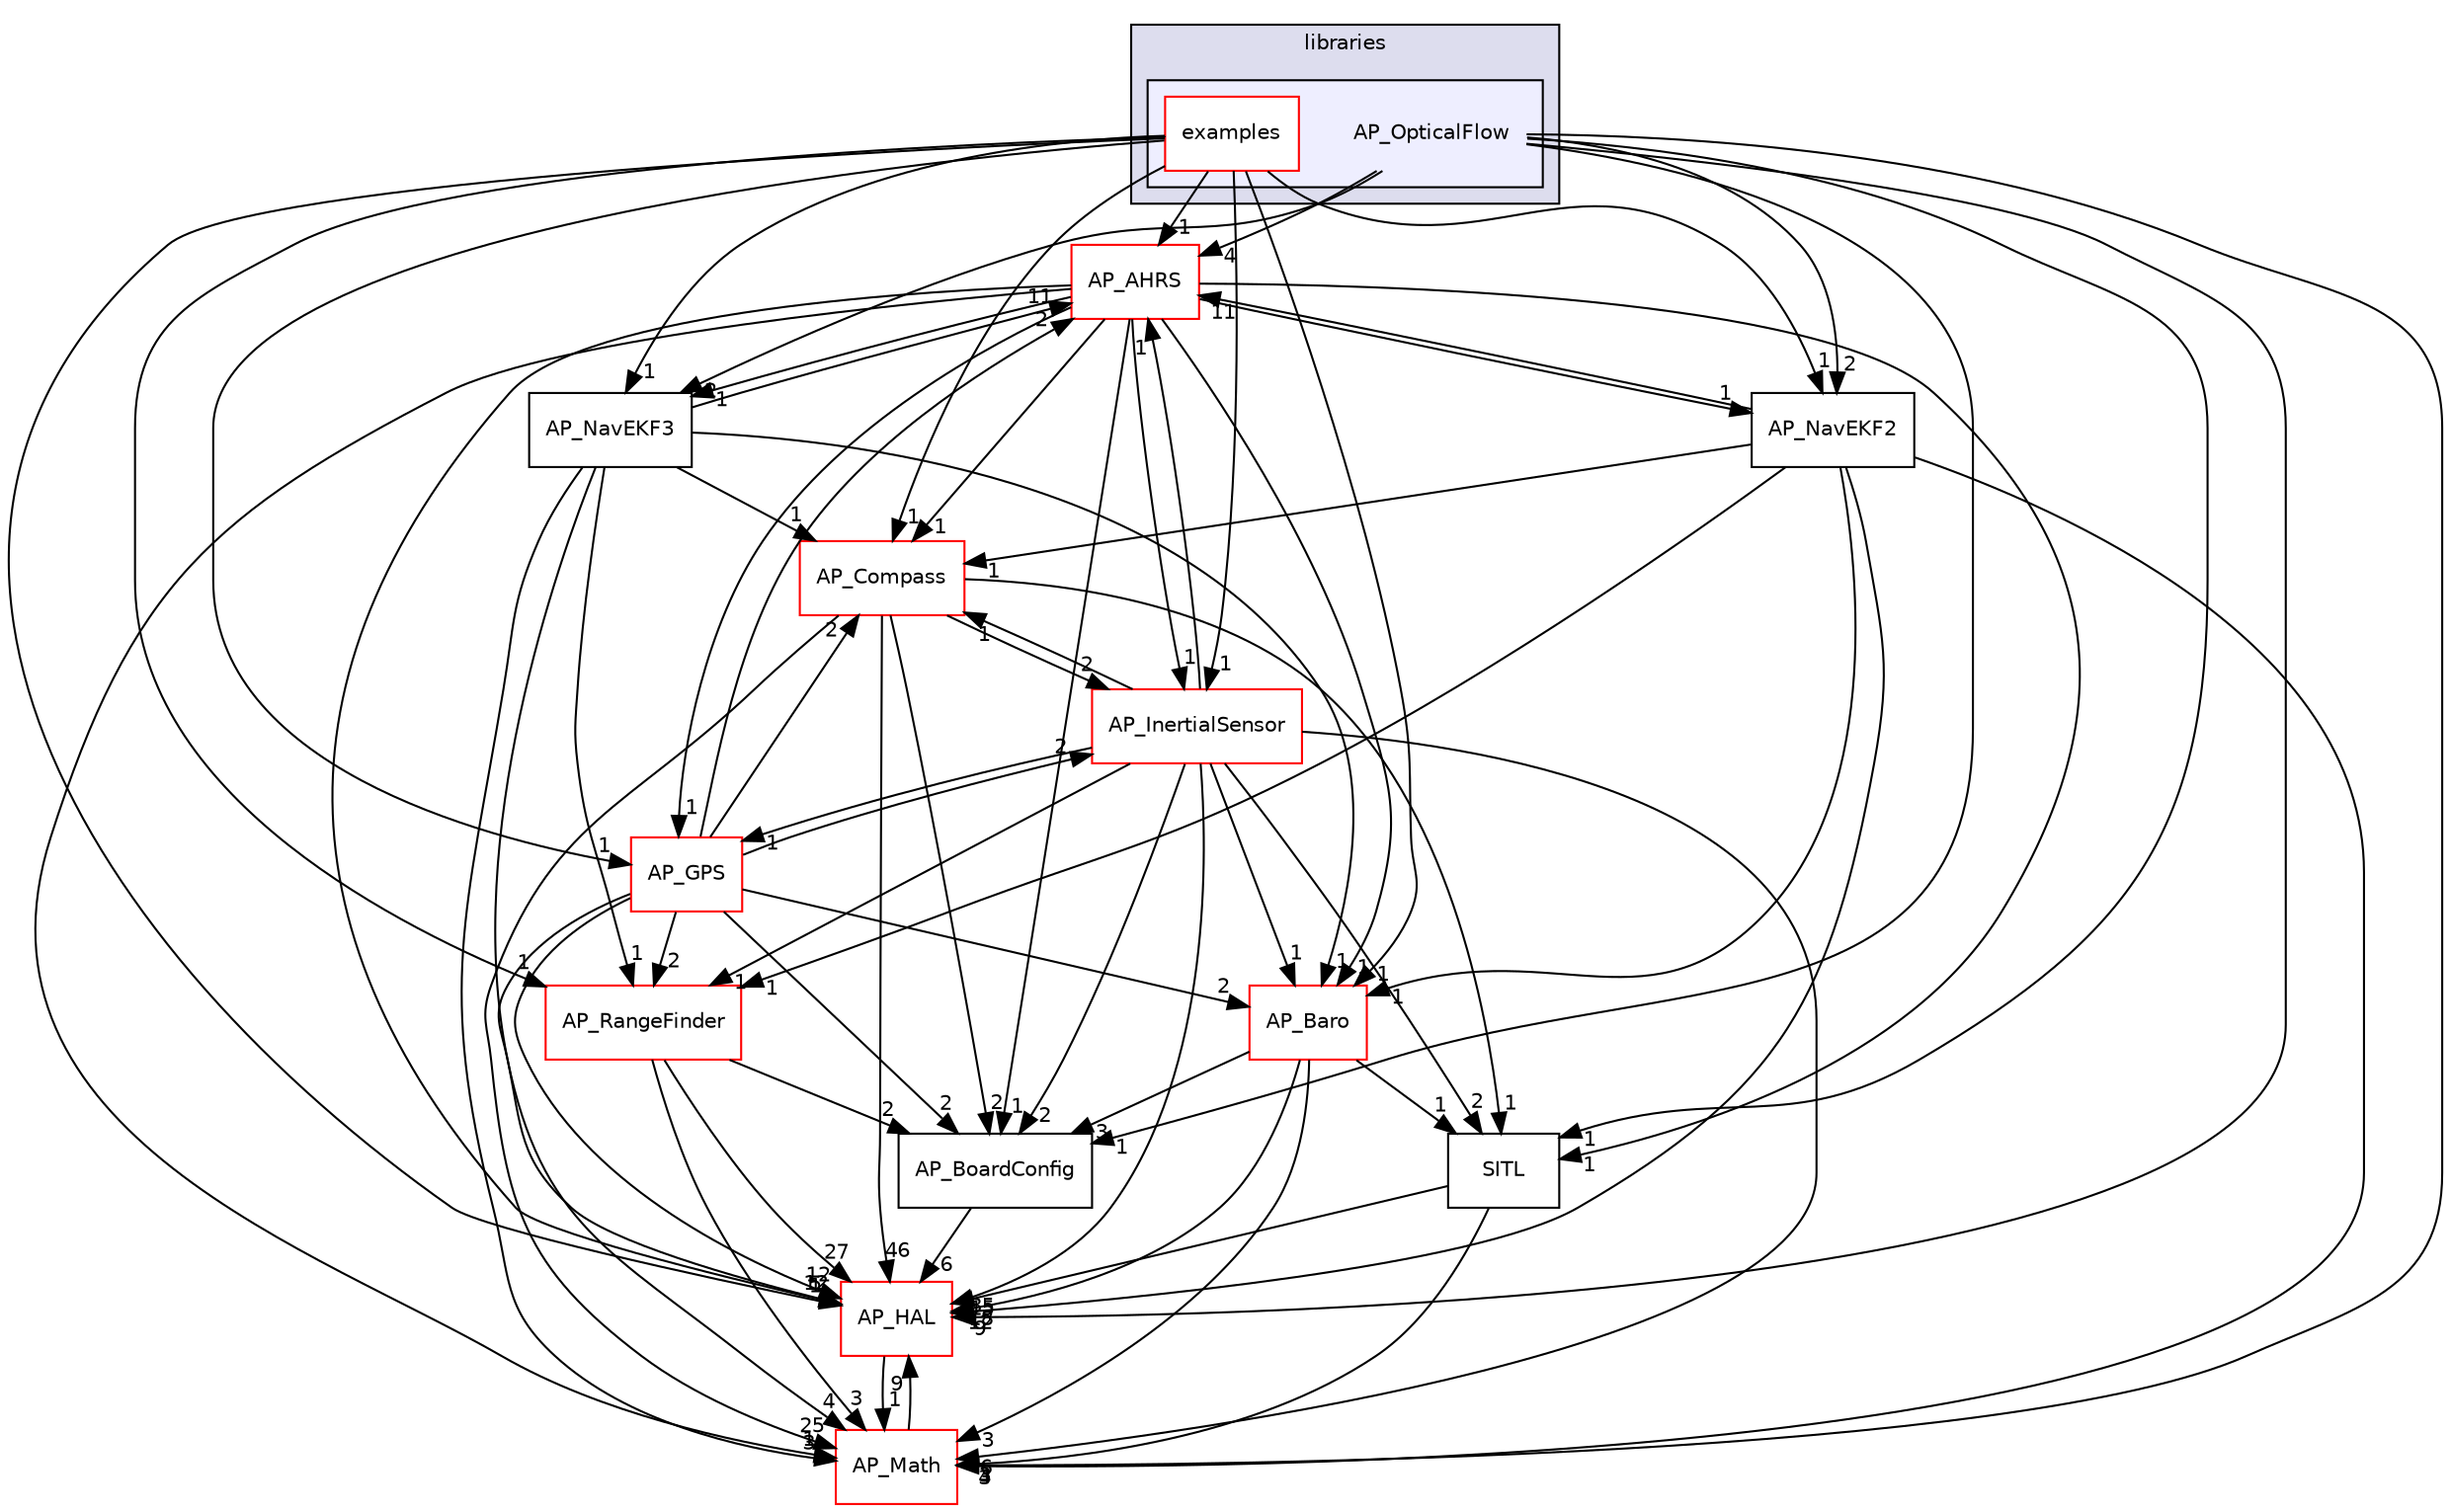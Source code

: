 digraph "libraries/AP_OpticalFlow" {
  compound=true
  node [ fontsize="10", fontname="Helvetica"];
  edge [ labelfontsize="10", labelfontname="Helvetica"];
  subgraph clusterdir_bc0718b08fb2015b8e59c47b2805f60c {
    graph [ bgcolor="#ddddee", pencolor="black", label="libraries" fontname="Helvetica", fontsize="10", URL="dir_bc0718b08fb2015b8e59c47b2805f60c.html"]
  subgraph clusterdir_6c4ef2a31b08355adc4e8d4f9fa3c625 {
    graph [ bgcolor="#eeeeff", pencolor="black", label="" URL="dir_6c4ef2a31b08355adc4e8d4f9fa3c625.html"];
    dir_6c4ef2a31b08355adc4e8d4f9fa3c625 [shape=plaintext label="AP_OpticalFlow"];
    dir_3e823aabb1563da21ff5a1277dd12e26 [shape=box label="examples" color="red" fillcolor="white" style="filled" URL="dir_3e823aabb1563da21ff5a1277dd12e26.html"];
  }
  }
  dir_85ad937bf7c11de5c2907a482c9c56bd [shape=box label="AP_AHRS" fillcolor="white" style="filled" color="red" URL="dir_85ad937bf7c11de5c2907a482c9c56bd.html"];
  dir_1cbc10423b2512b31103883361e0123b [shape=box label="AP_HAL" fillcolor="white" style="filled" color="red" URL="dir_1cbc10423b2512b31103883361e0123b.html"];
  dir_be7d8c815974726f2830f0fa14d80621 [shape=box label="AP_NavEKF3" URL="dir_be7d8c815974726f2830f0fa14d80621.html"];
  dir_f8d151dc119ef4d37afa003c944b490a [shape=box label="AP_InertialSensor" fillcolor="white" style="filled" color="red" URL="dir_f8d151dc119ef4d37afa003c944b490a.html"];
  dir_dc27bcd5d3e114c391ea7ea0e777b78e [shape=box label="AP_GPS" fillcolor="white" style="filled" color="red" URL="dir_dc27bcd5d3e114c391ea7ea0e777b78e.html"];
  dir_65717d02e6482fd400ba81c154f53df4 [shape=box label="AP_Compass" fillcolor="white" style="filled" color="red" URL="dir_65717d02e6482fd400ba81c154f53df4.html"];
  dir_13eab70ce57f7c32b503e967c08f6d3d [shape=box label="SITL" URL="dir_13eab70ce57f7c32b503e967c08f6d3d.html"];
  dir_2db31eccffaa5186f16f2cc3bf0c362d [shape=box label="AP_RangeFinder" fillcolor="white" style="filled" color="red" URL="dir_2db31eccffaa5186f16f2cc3bf0c362d.html"];
  dir_93fb9127672489656ce87df72f6e986d [shape=box label="AP_Math" fillcolor="white" style="filled" color="red" URL="dir_93fb9127672489656ce87df72f6e986d.html"];
  dir_7db4a971a8c593e04169c3b474b45b25 [shape=box label="AP_Baro" fillcolor="white" style="filled" color="red" URL="dir_7db4a971a8c593e04169c3b474b45b25.html"];
  dir_30f1dfa80a719733e6e74d74b0ee38c1 [shape=box label="AP_BoardConfig" URL="dir_30f1dfa80a719733e6e74d74b0ee38c1.html"];
  dir_3d64b9b1d29754754bebf8508cdc1a1e [shape=box label="AP_NavEKF2" URL="dir_3d64b9b1d29754754bebf8508cdc1a1e.html"];
  dir_85ad937bf7c11de5c2907a482c9c56bd->dir_1cbc10423b2512b31103883361e0123b [headlabel="5", labeldistance=1.5 headhref="dir_000015_000057.html"];
  dir_85ad937bf7c11de5c2907a482c9c56bd->dir_be7d8c815974726f2830f0fa14d80621 [headlabel="1", labeldistance=1.5 headhref="dir_000015_000125.html"];
  dir_85ad937bf7c11de5c2907a482c9c56bd->dir_f8d151dc119ef4d37afa003c944b490a [headlabel="1", labeldistance=1.5 headhref="dir_000015_000088.html"];
  dir_85ad937bf7c11de5c2907a482c9c56bd->dir_dc27bcd5d3e114c391ea7ea0e777b78e [headlabel="1", labeldistance=1.5 headhref="dir_000015_000051.html"];
  dir_85ad937bf7c11de5c2907a482c9c56bd->dir_65717d02e6482fd400ba81c154f53df4 [headlabel="1", labeldistance=1.5 headhref="dir_000015_000041.html"];
  dir_85ad937bf7c11de5c2907a482c9c56bd->dir_13eab70ce57f7c32b503e967c08f6d3d [headlabel="1", labeldistance=1.5 headhref="dir_000015_000189.html"];
  dir_85ad937bf7c11de5c2907a482c9c56bd->dir_93fb9127672489656ce87df72f6e986d [headlabel="1", labeldistance=1.5 headhref="dir_000015_000098.html"];
  dir_85ad937bf7c11de5c2907a482c9c56bd->dir_7db4a971a8c593e04169c3b474b45b25 [headlabel="1", labeldistance=1.5 headhref="dir_000015_000023.html"];
  dir_85ad937bf7c11de5c2907a482c9c56bd->dir_30f1dfa80a719733e6e74d74b0ee38c1 [headlabel="1", labeldistance=1.5 headhref="dir_000015_000032.html"];
  dir_85ad937bf7c11de5c2907a482c9c56bd->dir_3d64b9b1d29754754bebf8508cdc1a1e [headlabel="1", labeldistance=1.5 headhref="dir_000015_000124.html"];
  dir_6c4ef2a31b08355adc4e8d4f9fa3c625->dir_85ad937bf7c11de5c2907a482c9c56bd [headlabel="4", labeldistance=1.5 headhref="dir_000074_000015.html"];
  dir_6c4ef2a31b08355adc4e8d4f9fa3c625->dir_1cbc10423b2512b31103883361e0123b [headlabel="9", labeldistance=1.5 headhref="dir_000074_000057.html"];
  dir_6c4ef2a31b08355adc4e8d4f9fa3c625->dir_be7d8c815974726f2830f0fa14d80621 [headlabel="2", labeldistance=1.5 headhref="dir_000074_000125.html"];
  dir_6c4ef2a31b08355adc4e8d4f9fa3c625->dir_13eab70ce57f7c32b503e967c08f6d3d [headlabel="1", labeldistance=1.5 headhref="dir_000074_000189.html"];
  dir_6c4ef2a31b08355adc4e8d4f9fa3c625->dir_93fb9127672489656ce87df72f6e986d [headlabel="4", labeldistance=1.5 headhref="dir_000074_000098.html"];
  dir_6c4ef2a31b08355adc4e8d4f9fa3c625->dir_30f1dfa80a719733e6e74d74b0ee38c1 [headlabel="1", labeldistance=1.5 headhref="dir_000074_000032.html"];
  dir_6c4ef2a31b08355adc4e8d4f9fa3c625->dir_3d64b9b1d29754754bebf8508cdc1a1e [headlabel="2", labeldistance=1.5 headhref="dir_000074_000124.html"];
  dir_1cbc10423b2512b31103883361e0123b->dir_93fb9127672489656ce87df72f6e986d [headlabel="1", labeldistance=1.5 headhref="dir_000057_000098.html"];
  dir_be7d8c815974726f2830f0fa14d80621->dir_85ad937bf7c11de5c2907a482c9c56bd [headlabel="11", labeldistance=1.5 headhref="dir_000125_000015.html"];
  dir_be7d8c815974726f2830f0fa14d80621->dir_1cbc10423b2512b31103883361e0123b [headlabel="12", labeldistance=1.5 headhref="dir_000125_000057.html"];
  dir_be7d8c815974726f2830f0fa14d80621->dir_65717d02e6482fd400ba81c154f53df4 [headlabel="1", labeldistance=1.5 headhref="dir_000125_000041.html"];
  dir_be7d8c815974726f2830f0fa14d80621->dir_2db31eccffaa5186f16f2cc3bf0c362d [headlabel="1", labeldistance=1.5 headhref="dir_000125_000140.html"];
  dir_be7d8c815974726f2830f0fa14d80621->dir_93fb9127672489656ce87df72f6e986d [headlabel="3", labeldistance=1.5 headhref="dir_000125_000098.html"];
  dir_be7d8c815974726f2830f0fa14d80621->dir_7db4a971a8c593e04169c3b474b45b25 [headlabel="1", labeldistance=1.5 headhref="dir_000125_000023.html"];
  dir_3e823aabb1563da21ff5a1277dd12e26->dir_85ad937bf7c11de5c2907a482c9c56bd [headlabel="1", labeldistance=1.5 headhref="dir_000131_000015.html"];
  dir_3e823aabb1563da21ff5a1277dd12e26->dir_1cbc10423b2512b31103883361e0123b [headlabel="1", labeldistance=1.5 headhref="dir_000131_000057.html"];
  dir_3e823aabb1563da21ff5a1277dd12e26->dir_be7d8c815974726f2830f0fa14d80621 [headlabel="1", labeldistance=1.5 headhref="dir_000131_000125.html"];
  dir_3e823aabb1563da21ff5a1277dd12e26->dir_f8d151dc119ef4d37afa003c944b490a [headlabel="1", labeldistance=1.5 headhref="dir_000131_000088.html"];
  dir_3e823aabb1563da21ff5a1277dd12e26->dir_dc27bcd5d3e114c391ea7ea0e777b78e [headlabel="1", labeldistance=1.5 headhref="dir_000131_000051.html"];
  dir_3e823aabb1563da21ff5a1277dd12e26->dir_65717d02e6482fd400ba81c154f53df4 [headlabel="1", labeldistance=1.5 headhref="dir_000131_000041.html"];
  dir_3e823aabb1563da21ff5a1277dd12e26->dir_2db31eccffaa5186f16f2cc3bf0c362d [headlabel="1", labeldistance=1.5 headhref="dir_000131_000140.html"];
  dir_3e823aabb1563da21ff5a1277dd12e26->dir_7db4a971a8c593e04169c3b474b45b25 [headlabel="1", labeldistance=1.5 headhref="dir_000131_000023.html"];
  dir_3e823aabb1563da21ff5a1277dd12e26->dir_3d64b9b1d29754754bebf8508cdc1a1e [headlabel="1", labeldistance=1.5 headhref="dir_000131_000124.html"];
  dir_f8d151dc119ef4d37afa003c944b490a->dir_85ad937bf7c11de5c2907a482c9c56bd [headlabel="1", labeldistance=1.5 headhref="dir_000088_000015.html"];
  dir_f8d151dc119ef4d37afa003c944b490a->dir_1cbc10423b2512b31103883361e0123b [headlabel="35", labeldistance=1.5 headhref="dir_000088_000057.html"];
  dir_f8d151dc119ef4d37afa003c944b490a->dir_dc27bcd5d3e114c391ea7ea0e777b78e [headlabel="1", labeldistance=1.5 headhref="dir_000088_000051.html"];
  dir_f8d151dc119ef4d37afa003c944b490a->dir_65717d02e6482fd400ba81c154f53df4 [headlabel="1", labeldistance=1.5 headhref="dir_000088_000041.html"];
  dir_f8d151dc119ef4d37afa003c944b490a->dir_13eab70ce57f7c32b503e967c08f6d3d [headlabel="2", labeldistance=1.5 headhref="dir_000088_000189.html"];
  dir_f8d151dc119ef4d37afa003c944b490a->dir_2db31eccffaa5186f16f2cc3bf0c362d [headlabel="1", labeldistance=1.5 headhref="dir_000088_000140.html"];
  dir_f8d151dc119ef4d37afa003c944b490a->dir_93fb9127672489656ce87df72f6e986d [headlabel="6", labeldistance=1.5 headhref="dir_000088_000098.html"];
  dir_f8d151dc119ef4d37afa003c944b490a->dir_7db4a971a8c593e04169c3b474b45b25 [headlabel="1", labeldistance=1.5 headhref="dir_000088_000023.html"];
  dir_f8d151dc119ef4d37afa003c944b490a->dir_30f1dfa80a719733e6e74d74b0ee38c1 [headlabel="2", labeldistance=1.5 headhref="dir_000088_000032.html"];
  dir_dc27bcd5d3e114c391ea7ea0e777b78e->dir_85ad937bf7c11de5c2907a482c9c56bd [headlabel="2", labeldistance=1.5 headhref="dir_000051_000015.html"];
  dir_dc27bcd5d3e114c391ea7ea0e777b78e->dir_1cbc10423b2512b31103883361e0123b [headlabel="12", labeldistance=1.5 headhref="dir_000051_000057.html"];
  dir_dc27bcd5d3e114c391ea7ea0e777b78e->dir_f8d151dc119ef4d37afa003c944b490a [headlabel="2", labeldistance=1.5 headhref="dir_000051_000088.html"];
  dir_dc27bcd5d3e114c391ea7ea0e777b78e->dir_65717d02e6482fd400ba81c154f53df4 [headlabel="2", labeldistance=1.5 headhref="dir_000051_000041.html"];
  dir_dc27bcd5d3e114c391ea7ea0e777b78e->dir_2db31eccffaa5186f16f2cc3bf0c362d [headlabel="2", labeldistance=1.5 headhref="dir_000051_000140.html"];
  dir_dc27bcd5d3e114c391ea7ea0e777b78e->dir_93fb9127672489656ce87df72f6e986d [headlabel="4", labeldistance=1.5 headhref="dir_000051_000098.html"];
  dir_dc27bcd5d3e114c391ea7ea0e777b78e->dir_7db4a971a8c593e04169c3b474b45b25 [headlabel="2", labeldistance=1.5 headhref="dir_000051_000023.html"];
  dir_dc27bcd5d3e114c391ea7ea0e777b78e->dir_30f1dfa80a719733e6e74d74b0ee38c1 [headlabel="2", labeldistance=1.5 headhref="dir_000051_000032.html"];
  dir_65717d02e6482fd400ba81c154f53df4->dir_1cbc10423b2512b31103883361e0123b [headlabel="46", labeldistance=1.5 headhref="dir_000041_000057.html"];
  dir_65717d02e6482fd400ba81c154f53df4->dir_f8d151dc119ef4d37afa003c944b490a [headlabel="2", labeldistance=1.5 headhref="dir_000041_000088.html"];
  dir_65717d02e6482fd400ba81c154f53df4->dir_13eab70ce57f7c32b503e967c08f6d3d [headlabel="1", labeldistance=1.5 headhref="dir_000041_000189.html"];
  dir_65717d02e6482fd400ba81c154f53df4->dir_93fb9127672489656ce87df72f6e986d [headlabel="25", labeldistance=1.5 headhref="dir_000041_000098.html"];
  dir_65717d02e6482fd400ba81c154f53df4->dir_30f1dfa80a719733e6e74d74b0ee38c1 [headlabel="2", labeldistance=1.5 headhref="dir_000041_000032.html"];
  dir_13eab70ce57f7c32b503e967c08f6d3d->dir_1cbc10423b2512b31103883361e0123b [headlabel="15", labeldistance=1.5 headhref="dir_000189_000057.html"];
  dir_13eab70ce57f7c32b503e967c08f6d3d->dir_93fb9127672489656ce87df72f6e986d [headlabel="3", labeldistance=1.5 headhref="dir_000189_000098.html"];
  dir_2db31eccffaa5186f16f2cc3bf0c362d->dir_1cbc10423b2512b31103883361e0123b [headlabel="27", labeldistance=1.5 headhref="dir_000140_000057.html"];
  dir_2db31eccffaa5186f16f2cc3bf0c362d->dir_93fb9127672489656ce87df72f6e986d [headlabel="3", labeldistance=1.5 headhref="dir_000140_000098.html"];
  dir_2db31eccffaa5186f16f2cc3bf0c362d->dir_30f1dfa80a719733e6e74d74b0ee38c1 [headlabel="2", labeldistance=1.5 headhref="dir_000140_000032.html"];
  dir_93fb9127672489656ce87df72f6e986d->dir_1cbc10423b2512b31103883361e0123b [headlabel="9", labeldistance=1.5 headhref="dir_000098_000057.html"];
  dir_7db4a971a8c593e04169c3b474b45b25->dir_1cbc10423b2512b31103883361e0123b [headlabel="18", labeldistance=1.5 headhref="dir_000023_000057.html"];
  dir_7db4a971a8c593e04169c3b474b45b25->dir_13eab70ce57f7c32b503e967c08f6d3d [headlabel="1", labeldistance=1.5 headhref="dir_000023_000189.html"];
  dir_7db4a971a8c593e04169c3b474b45b25->dir_93fb9127672489656ce87df72f6e986d [headlabel="3", labeldistance=1.5 headhref="dir_000023_000098.html"];
  dir_7db4a971a8c593e04169c3b474b45b25->dir_30f1dfa80a719733e6e74d74b0ee38c1 [headlabel="3", labeldistance=1.5 headhref="dir_000023_000032.html"];
  dir_30f1dfa80a719733e6e74d74b0ee38c1->dir_1cbc10423b2512b31103883361e0123b [headlabel="6", labeldistance=1.5 headhref="dir_000032_000057.html"];
  dir_3d64b9b1d29754754bebf8508cdc1a1e->dir_85ad937bf7c11de5c2907a482c9c56bd [headlabel="11", labeldistance=1.5 headhref="dir_000124_000015.html"];
  dir_3d64b9b1d29754754bebf8508cdc1a1e->dir_1cbc10423b2512b31103883361e0123b [headlabel="12", labeldistance=1.5 headhref="dir_000124_000057.html"];
  dir_3d64b9b1d29754754bebf8508cdc1a1e->dir_65717d02e6482fd400ba81c154f53df4 [headlabel="1", labeldistance=1.5 headhref="dir_000124_000041.html"];
  dir_3d64b9b1d29754754bebf8508cdc1a1e->dir_2db31eccffaa5186f16f2cc3bf0c362d [headlabel="1", labeldistance=1.5 headhref="dir_000124_000140.html"];
  dir_3d64b9b1d29754754bebf8508cdc1a1e->dir_93fb9127672489656ce87df72f6e986d [headlabel="3", labeldistance=1.5 headhref="dir_000124_000098.html"];
  dir_3d64b9b1d29754754bebf8508cdc1a1e->dir_7db4a971a8c593e04169c3b474b45b25 [headlabel="1", labeldistance=1.5 headhref="dir_000124_000023.html"];
}
